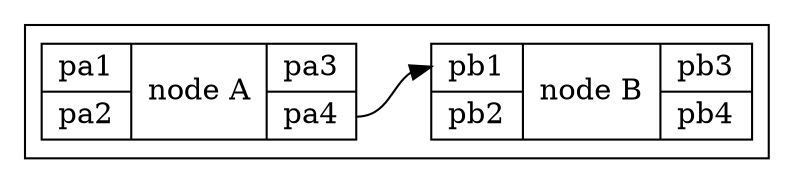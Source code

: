 digraph bpsg {
        rankdir=LR
        subgraph cluster_cd {
                node[shape=record]
                a[label="{{<p1>pa1|<p2>pa2}|{node A}|{<p3>pa3|<p4>pa4}}"]
                b[label="{{<p1>pb1|<p2>pb2}|{node B}|{<p3>pb3|<p4>pb4}}"]

                a:p4->b:p1
        }
}
